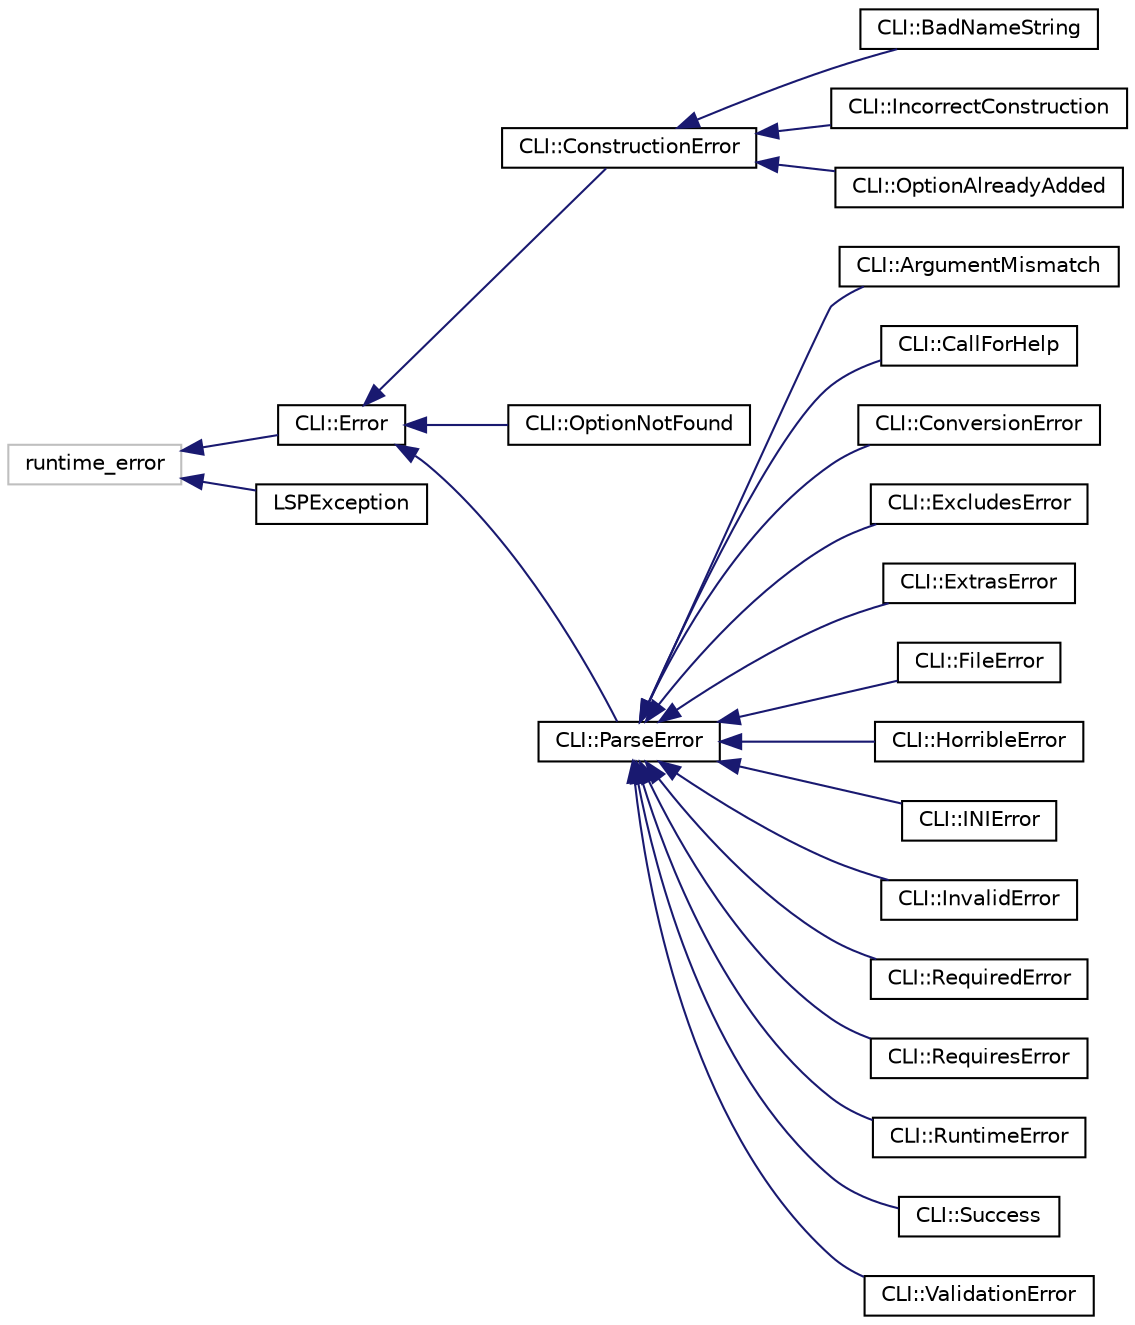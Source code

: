 digraph "Graphical Class Hierarchy"
{
  edge [fontname="Helvetica",fontsize="10",labelfontname="Helvetica",labelfontsize="10"];
  node [fontname="Helvetica",fontsize="10",shape=record];
  rankdir="LR";
  Node1 [label="runtime_error",height=0.2,width=0.4,color="grey75", fillcolor="white", style="filled"];
  Node1 -> Node2 [dir="back",color="midnightblue",fontsize="10",style="solid",fontname="Helvetica"];
  Node2 [label="CLI::Error",height=0.2,width=0.4,color="black", fillcolor="white", style="filled",URL="$classCLI_1_1Error.html",tooltip="All errors derive from this one. "];
  Node2 -> Node3 [dir="back",color="midnightblue",fontsize="10",style="solid",fontname="Helvetica"];
  Node3 [label="CLI::ConstructionError",height=0.2,width=0.4,color="black", fillcolor="white", style="filled",URL="$classCLI_1_1ConstructionError.html",tooltip="Construction errors (not in parsing) "];
  Node3 -> Node4 [dir="back",color="midnightblue",fontsize="10",style="solid",fontname="Helvetica"];
  Node4 [label="CLI::BadNameString",height=0.2,width=0.4,color="black", fillcolor="white", style="filled",URL="$classCLI_1_1BadNameString.html",tooltip="Thrown on construction of a bad name. "];
  Node3 -> Node5 [dir="back",color="midnightblue",fontsize="10",style="solid",fontname="Helvetica"];
  Node5 [label="CLI::IncorrectConstruction",height=0.2,width=0.4,color="black", fillcolor="white", style="filled",URL="$classCLI_1_1IncorrectConstruction.html",tooltip="Thrown when an option is set to conflicting values (non-vector and multi args, for example) ..."];
  Node3 -> Node6 [dir="back",color="midnightblue",fontsize="10",style="solid",fontname="Helvetica"];
  Node6 [label="CLI::OptionAlreadyAdded",height=0.2,width=0.4,color="black", fillcolor="white", style="filled",URL="$classCLI_1_1OptionAlreadyAdded.html",tooltip="Thrown when an option already exists. "];
  Node2 -> Node7 [dir="back",color="midnightblue",fontsize="10",style="solid",fontname="Helvetica"];
  Node7 [label="CLI::OptionNotFound",height=0.2,width=0.4,color="black", fillcolor="white", style="filled",URL="$classCLI_1_1OptionNotFound.html",tooltip="Thrown when counting a non-existent option. "];
  Node2 -> Node8 [dir="back",color="midnightblue",fontsize="10",style="solid",fontname="Helvetica"];
  Node8 [label="CLI::ParseError",height=0.2,width=0.4,color="black", fillcolor="white", style="filled",URL="$classCLI_1_1ParseError.html",tooltip="Anything that can error in Parse. "];
  Node8 -> Node9 [dir="back",color="midnightblue",fontsize="10",style="solid",fontname="Helvetica"];
  Node9 [label="CLI::ArgumentMismatch",height=0.2,width=0.4,color="black", fillcolor="white", style="filled",URL="$classCLI_1_1ArgumentMismatch.html",tooltip="Thrown when the wrong number of arguments has been received. "];
  Node8 -> Node10 [dir="back",color="midnightblue",fontsize="10",style="solid",fontname="Helvetica"];
  Node10 [label="CLI::CallForHelp",height=0.2,width=0.4,color="black", fillcolor="white", style="filled",URL="$classCLI_1_1CallForHelp.html",tooltip="-h or –help on command line "];
  Node8 -> Node11 [dir="back",color="midnightblue",fontsize="10",style="solid",fontname="Helvetica"];
  Node11 [label="CLI::ConversionError",height=0.2,width=0.4,color="black", fillcolor="white", style="filled",URL="$classCLI_1_1ConversionError.html",tooltip="Thrown when conversion call back fails, such as when an int fails to coerce to a string. "];
  Node8 -> Node12 [dir="back",color="midnightblue",fontsize="10",style="solid",fontname="Helvetica"];
  Node12 [label="CLI::ExcludesError",height=0.2,width=0.4,color="black", fillcolor="white", style="filled",URL="$classCLI_1_1ExcludesError.html",tooltip="Thrown when an excludes option is present. "];
  Node8 -> Node13 [dir="back",color="midnightblue",fontsize="10",style="solid",fontname="Helvetica"];
  Node13 [label="CLI::ExtrasError",height=0.2,width=0.4,color="black", fillcolor="white", style="filled",URL="$classCLI_1_1ExtrasError.html",tooltip="Thrown when too many positionals or options are found. "];
  Node8 -> Node14 [dir="back",color="midnightblue",fontsize="10",style="solid",fontname="Helvetica"];
  Node14 [label="CLI::FileError",height=0.2,width=0.4,color="black", fillcolor="white", style="filled",URL="$classCLI_1_1FileError.html",tooltip="Thrown when parsing an INI file and it is missing. "];
  Node8 -> Node15 [dir="back",color="midnightblue",fontsize="10",style="solid",fontname="Helvetica"];
  Node15 [label="CLI::HorribleError",height=0.2,width=0.4,color="black", fillcolor="white", style="filled",URL="$classCLI_1_1HorribleError.html"];
  Node8 -> Node16 [dir="back",color="midnightblue",fontsize="10",style="solid",fontname="Helvetica"];
  Node16 [label="CLI::INIError",height=0.2,width=0.4,color="black", fillcolor="white", style="filled",URL="$classCLI_1_1INIError.html",tooltip="Thrown when extra values are found in an INI file. "];
  Node8 -> Node17 [dir="back",color="midnightblue",fontsize="10",style="solid",fontname="Helvetica"];
  Node17 [label="CLI::InvalidError",height=0.2,width=0.4,color="black", fillcolor="white", style="filled",URL="$classCLI_1_1InvalidError.html",tooltip="Thrown when validation fails before parsing. "];
  Node8 -> Node18 [dir="back",color="midnightblue",fontsize="10",style="solid",fontname="Helvetica"];
  Node18 [label="CLI::RequiredError",height=0.2,width=0.4,color="black", fillcolor="white", style="filled",URL="$classCLI_1_1RequiredError.html",tooltip="Thrown when a required option is missing. "];
  Node8 -> Node19 [dir="back",color="midnightblue",fontsize="10",style="solid",fontname="Helvetica"];
  Node19 [label="CLI::RequiresError",height=0.2,width=0.4,color="black", fillcolor="white", style="filled",URL="$classCLI_1_1RequiresError.html",tooltip="Thrown when a requires option is missing. "];
  Node8 -> Node20 [dir="back",color="midnightblue",fontsize="10",style="solid",fontname="Helvetica"];
  Node20 [label="CLI::RuntimeError",height=0.2,width=0.4,color="black", fillcolor="white", style="filled",URL="$classCLI_1_1RuntimeError.html",tooltip="Does not output a diagnostic in CLI11_PARSE, but allows to return from main() with a specific error c..."];
  Node8 -> Node21 [dir="back",color="midnightblue",fontsize="10",style="solid",fontname="Helvetica"];
  Node21 [label="CLI::Success",height=0.2,width=0.4,color="black", fillcolor="white", style="filled",URL="$classCLI_1_1Success.html",tooltip="This is a successful completion on parsing, supposed to exit. "];
  Node8 -> Node22 [dir="back",color="midnightblue",fontsize="10",style="solid",fontname="Helvetica"];
  Node22 [label="CLI::ValidationError",height=0.2,width=0.4,color="black", fillcolor="white", style="filled",URL="$classCLI_1_1ValidationError.html",tooltip="Thrown when validation of results fails. "];
  Node1 -> Node23 [dir="back",color="midnightblue",fontsize="10",style="solid",fontname="Helvetica"];
  Node23 [label="LSPException",height=0.2,width=0.4,color="black", fillcolor="white", style="filled",URL="$classLSPException.html",tooltip="LSP exception class. "];
}
